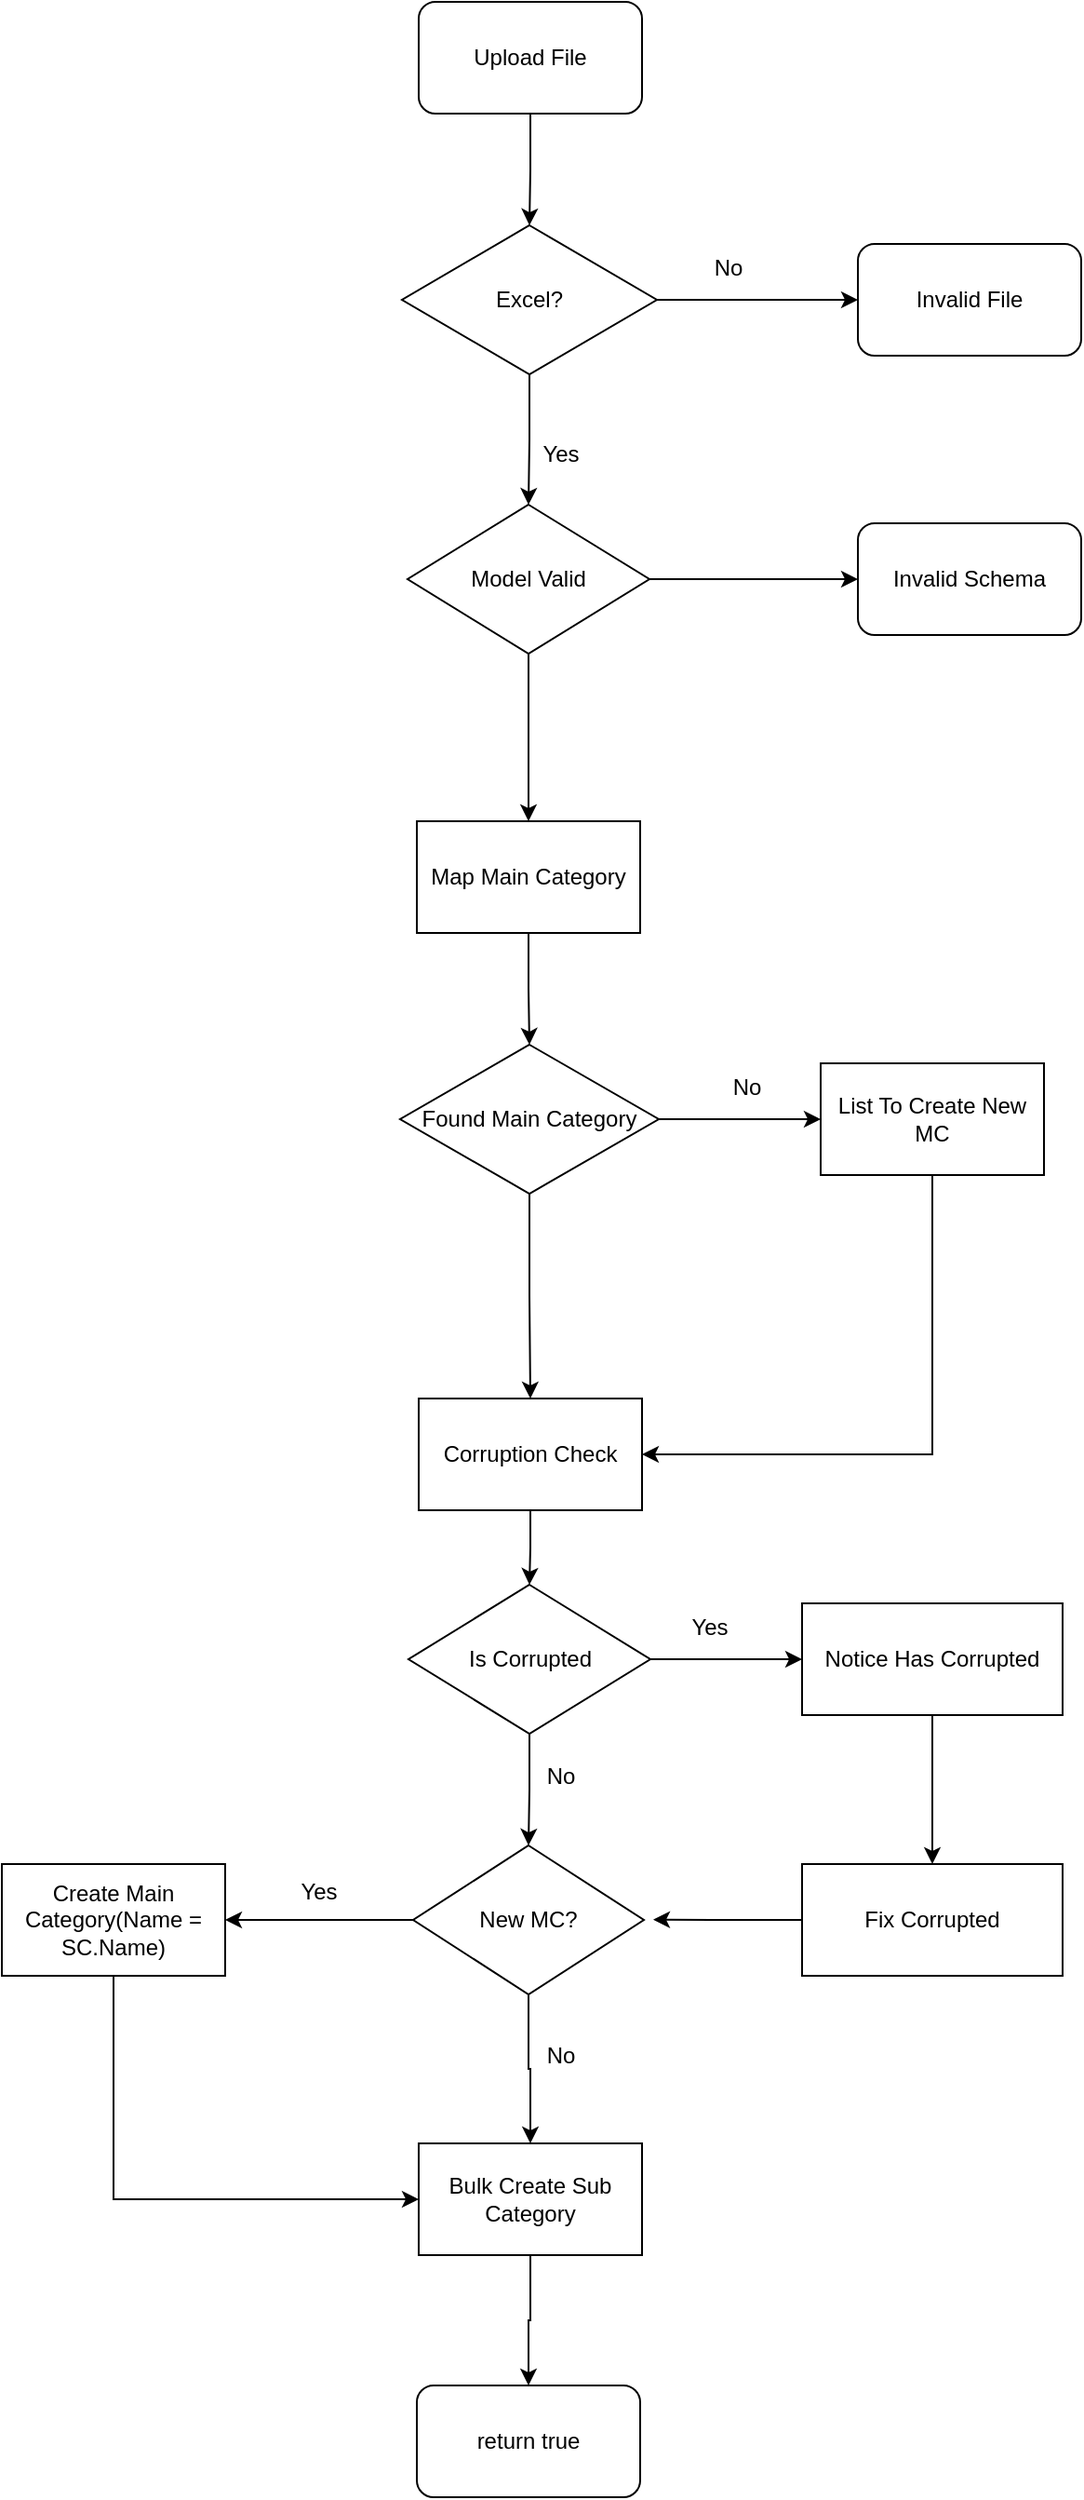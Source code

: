 <mxfile version="24.7.17">
  <diagram id="C5RBs43oDa-KdzZeNtuy" name="Page-1">
    <mxGraphModel dx="978" dy="566" grid="1" gridSize="10" guides="1" tooltips="1" connect="1" arrows="1" fold="1" page="1" pageScale="1" pageWidth="827" pageHeight="1169" math="0" shadow="0">
      <root>
        <mxCell id="WIyWlLk6GJQsqaUBKTNV-0" />
        <mxCell id="WIyWlLk6GJQsqaUBKTNV-1" parent="WIyWlLk6GJQsqaUBKTNV-0" />
        <mxCell id="NZDyrDz_bfBpwaj4sPDL-4" style="edgeStyle=orthogonalEdgeStyle;rounded=0;orthogonalLoop=1;jettySize=auto;html=1;exitX=0.5;exitY=1;exitDx=0;exitDy=0;entryX=0.5;entryY=0;entryDx=0;entryDy=0;" edge="1" parent="WIyWlLk6GJQsqaUBKTNV-1" source="NZDyrDz_bfBpwaj4sPDL-0" target="NZDyrDz_bfBpwaj4sPDL-1">
          <mxGeometry relative="1" as="geometry" />
        </mxCell>
        <mxCell id="NZDyrDz_bfBpwaj4sPDL-0" value="Upload File" style="rounded=1;whiteSpace=wrap;html=1;" vertex="1" parent="WIyWlLk6GJQsqaUBKTNV-1">
          <mxGeometry x="354" y="40" width="120" height="60" as="geometry" />
        </mxCell>
        <mxCell id="NZDyrDz_bfBpwaj4sPDL-3" style="edgeStyle=orthogonalEdgeStyle;rounded=0;orthogonalLoop=1;jettySize=auto;html=1;exitX=1;exitY=0.5;exitDx=0;exitDy=0;entryX=0;entryY=0.5;entryDx=0;entryDy=0;" edge="1" parent="WIyWlLk6GJQsqaUBKTNV-1" source="NZDyrDz_bfBpwaj4sPDL-1" target="NZDyrDz_bfBpwaj4sPDL-2">
          <mxGeometry relative="1" as="geometry" />
        </mxCell>
        <mxCell id="NZDyrDz_bfBpwaj4sPDL-7" style="edgeStyle=orthogonalEdgeStyle;rounded=0;orthogonalLoop=1;jettySize=auto;html=1;exitX=0.5;exitY=1;exitDx=0;exitDy=0;entryX=0.5;entryY=0;entryDx=0;entryDy=0;" edge="1" parent="WIyWlLk6GJQsqaUBKTNV-1" source="NZDyrDz_bfBpwaj4sPDL-1" target="NZDyrDz_bfBpwaj4sPDL-6">
          <mxGeometry relative="1" as="geometry" />
        </mxCell>
        <mxCell id="NZDyrDz_bfBpwaj4sPDL-1" value="Excel?" style="rhombus;whiteSpace=wrap;html=1;" vertex="1" parent="WIyWlLk6GJQsqaUBKTNV-1">
          <mxGeometry x="345" y="160" width="137" height="80" as="geometry" />
        </mxCell>
        <mxCell id="NZDyrDz_bfBpwaj4sPDL-2" value="Invalid File" style="rounded=1;whiteSpace=wrap;html=1;" vertex="1" parent="WIyWlLk6GJQsqaUBKTNV-1">
          <mxGeometry x="590" y="170" width="120" height="60" as="geometry" />
        </mxCell>
        <mxCell id="NZDyrDz_bfBpwaj4sPDL-5" value="No" style="text;html=1;align=center;verticalAlign=middle;resizable=0;points=[];autosize=1;strokeColor=none;fillColor=none;" vertex="1" parent="WIyWlLk6GJQsqaUBKTNV-1">
          <mxGeometry x="500" y="168" width="40" height="30" as="geometry" />
        </mxCell>
        <mxCell id="NZDyrDz_bfBpwaj4sPDL-10" style="edgeStyle=orthogonalEdgeStyle;rounded=0;orthogonalLoop=1;jettySize=auto;html=1;exitX=1;exitY=0.5;exitDx=0;exitDy=0;entryX=0;entryY=0.5;entryDx=0;entryDy=0;" edge="1" parent="WIyWlLk6GJQsqaUBKTNV-1" source="NZDyrDz_bfBpwaj4sPDL-6" target="NZDyrDz_bfBpwaj4sPDL-9">
          <mxGeometry relative="1" as="geometry" />
        </mxCell>
        <mxCell id="NZDyrDz_bfBpwaj4sPDL-12" style="edgeStyle=orthogonalEdgeStyle;rounded=0;orthogonalLoop=1;jettySize=auto;html=1;exitX=0.5;exitY=1;exitDx=0;exitDy=0;" edge="1" parent="WIyWlLk6GJQsqaUBKTNV-1" source="NZDyrDz_bfBpwaj4sPDL-6" target="NZDyrDz_bfBpwaj4sPDL-11">
          <mxGeometry relative="1" as="geometry" />
        </mxCell>
        <mxCell id="NZDyrDz_bfBpwaj4sPDL-6" value="Model Valid" style="rhombus;whiteSpace=wrap;html=1;" vertex="1" parent="WIyWlLk6GJQsqaUBKTNV-1">
          <mxGeometry x="348" y="310" width="130" height="80" as="geometry" />
        </mxCell>
        <mxCell id="NZDyrDz_bfBpwaj4sPDL-8" value="Yes" style="text;html=1;align=center;verticalAlign=middle;resizable=0;points=[];autosize=1;strokeColor=none;fillColor=none;" vertex="1" parent="WIyWlLk6GJQsqaUBKTNV-1">
          <mxGeometry x="410" y="268" width="40" height="30" as="geometry" />
        </mxCell>
        <mxCell id="NZDyrDz_bfBpwaj4sPDL-9" value="Invalid Schema" style="rounded=1;whiteSpace=wrap;html=1;" vertex="1" parent="WIyWlLk6GJQsqaUBKTNV-1">
          <mxGeometry x="590" y="320" width="120" height="60" as="geometry" />
        </mxCell>
        <mxCell id="NZDyrDz_bfBpwaj4sPDL-14" style="edgeStyle=orthogonalEdgeStyle;rounded=0;orthogonalLoop=1;jettySize=auto;html=1;exitX=0.5;exitY=1;exitDx=0;exitDy=0;" edge="1" parent="WIyWlLk6GJQsqaUBKTNV-1" source="NZDyrDz_bfBpwaj4sPDL-11" target="NZDyrDz_bfBpwaj4sPDL-13">
          <mxGeometry relative="1" as="geometry" />
        </mxCell>
        <mxCell id="NZDyrDz_bfBpwaj4sPDL-11" value="Map Main Category" style="rounded=0;whiteSpace=wrap;html=1;" vertex="1" parent="WIyWlLk6GJQsqaUBKTNV-1">
          <mxGeometry x="353" y="480" width="120" height="60" as="geometry" />
        </mxCell>
        <mxCell id="NZDyrDz_bfBpwaj4sPDL-16" style="edgeStyle=orthogonalEdgeStyle;rounded=0;orthogonalLoop=1;jettySize=auto;html=1;exitX=1;exitY=0.5;exitDx=0;exitDy=0;entryX=0;entryY=0.5;entryDx=0;entryDy=0;" edge="1" parent="WIyWlLk6GJQsqaUBKTNV-1" source="NZDyrDz_bfBpwaj4sPDL-13" target="NZDyrDz_bfBpwaj4sPDL-15">
          <mxGeometry relative="1" as="geometry" />
        </mxCell>
        <mxCell id="NZDyrDz_bfBpwaj4sPDL-20" style="edgeStyle=orthogonalEdgeStyle;rounded=0;orthogonalLoop=1;jettySize=auto;html=1;exitX=0.5;exitY=1;exitDx=0;exitDy=0;entryX=0.5;entryY=0;entryDx=0;entryDy=0;" edge="1" parent="WIyWlLk6GJQsqaUBKTNV-1" source="NZDyrDz_bfBpwaj4sPDL-13" target="NZDyrDz_bfBpwaj4sPDL-19">
          <mxGeometry relative="1" as="geometry" />
        </mxCell>
        <mxCell id="NZDyrDz_bfBpwaj4sPDL-13" value="Found Main Category" style="rhombus;whiteSpace=wrap;html=1;" vertex="1" parent="WIyWlLk6GJQsqaUBKTNV-1">
          <mxGeometry x="344" y="600" width="139" height="80" as="geometry" />
        </mxCell>
        <mxCell id="NZDyrDz_bfBpwaj4sPDL-22" style="edgeStyle=orthogonalEdgeStyle;rounded=0;orthogonalLoop=1;jettySize=auto;html=1;exitX=0.5;exitY=1;exitDx=0;exitDy=0;entryX=1;entryY=0.5;entryDx=0;entryDy=0;" edge="1" parent="WIyWlLk6GJQsqaUBKTNV-1" source="NZDyrDz_bfBpwaj4sPDL-15" target="NZDyrDz_bfBpwaj4sPDL-19">
          <mxGeometry relative="1" as="geometry" />
        </mxCell>
        <mxCell id="NZDyrDz_bfBpwaj4sPDL-15" value="List To Create New MC" style="rounded=0;whiteSpace=wrap;html=1;" vertex="1" parent="WIyWlLk6GJQsqaUBKTNV-1">
          <mxGeometry x="570" y="610" width="120" height="60" as="geometry" />
        </mxCell>
        <mxCell id="NZDyrDz_bfBpwaj4sPDL-17" value="No" style="text;html=1;align=center;verticalAlign=middle;resizable=0;points=[];autosize=1;strokeColor=none;fillColor=none;" vertex="1" parent="WIyWlLk6GJQsqaUBKTNV-1">
          <mxGeometry x="510" y="608" width="40" height="30" as="geometry" />
        </mxCell>
        <mxCell id="NZDyrDz_bfBpwaj4sPDL-23" style="edgeStyle=orthogonalEdgeStyle;rounded=0;orthogonalLoop=1;jettySize=auto;html=1;exitX=0.5;exitY=1;exitDx=0;exitDy=0;" edge="1" parent="WIyWlLk6GJQsqaUBKTNV-1" source="NZDyrDz_bfBpwaj4sPDL-19" target="NZDyrDz_bfBpwaj4sPDL-21">
          <mxGeometry relative="1" as="geometry" />
        </mxCell>
        <mxCell id="NZDyrDz_bfBpwaj4sPDL-19" value="Corruption Check" style="rounded=0;whiteSpace=wrap;html=1;" vertex="1" parent="WIyWlLk6GJQsqaUBKTNV-1">
          <mxGeometry x="354" y="790" width="120" height="60" as="geometry" />
        </mxCell>
        <mxCell id="NZDyrDz_bfBpwaj4sPDL-25" style="edgeStyle=orthogonalEdgeStyle;rounded=0;orthogonalLoop=1;jettySize=auto;html=1;exitX=1;exitY=0.5;exitDx=0;exitDy=0;" edge="1" parent="WIyWlLk6GJQsqaUBKTNV-1" source="NZDyrDz_bfBpwaj4sPDL-21" target="NZDyrDz_bfBpwaj4sPDL-24">
          <mxGeometry relative="1" as="geometry">
            <mxPoint x="540" y="929.862" as="targetPoint" />
          </mxGeometry>
        </mxCell>
        <mxCell id="NZDyrDz_bfBpwaj4sPDL-28" style="edgeStyle=orthogonalEdgeStyle;rounded=0;orthogonalLoop=1;jettySize=auto;html=1;exitX=0.5;exitY=1;exitDx=0;exitDy=0;entryX=0.5;entryY=0;entryDx=0;entryDy=0;" edge="1" parent="WIyWlLk6GJQsqaUBKTNV-1" source="NZDyrDz_bfBpwaj4sPDL-21" target="NZDyrDz_bfBpwaj4sPDL-27">
          <mxGeometry relative="1" as="geometry" />
        </mxCell>
        <mxCell id="NZDyrDz_bfBpwaj4sPDL-21" value="Is Corrupted" style="rhombus;whiteSpace=wrap;html=1;" vertex="1" parent="WIyWlLk6GJQsqaUBKTNV-1">
          <mxGeometry x="348.5" y="890" width="130" height="80" as="geometry" />
        </mxCell>
        <mxCell id="NZDyrDz_bfBpwaj4sPDL-32" style="edgeStyle=orthogonalEdgeStyle;rounded=0;orthogonalLoop=1;jettySize=auto;html=1;exitX=0.5;exitY=1;exitDx=0;exitDy=0;entryX=0.5;entryY=0;entryDx=0;entryDy=0;" edge="1" parent="WIyWlLk6GJQsqaUBKTNV-1" source="NZDyrDz_bfBpwaj4sPDL-24" target="NZDyrDz_bfBpwaj4sPDL-31">
          <mxGeometry relative="1" as="geometry" />
        </mxCell>
        <mxCell id="NZDyrDz_bfBpwaj4sPDL-24" value="Notice Has Corrupted" style="rounded=0;whiteSpace=wrap;html=1;" vertex="1" parent="WIyWlLk6GJQsqaUBKTNV-1">
          <mxGeometry x="560" y="900" width="140" height="60" as="geometry" />
        </mxCell>
        <mxCell id="NZDyrDz_bfBpwaj4sPDL-26" value="Yes" style="text;html=1;align=center;verticalAlign=middle;resizable=0;points=[];autosize=1;strokeColor=none;fillColor=none;" vertex="1" parent="WIyWlLk6GJQsqaUBKTNV-1">
          <mxGeometry x="490" y="898" width="40" height="30" as="geometry" />
        </mxCell>
        <mxCell id="NZDyrDz_bfBpwaj4sPDL-35" style="edgeStyle=orthogonalEdgeStyle;rounded=0;orthogonalLoop=1;jettySize=auto;html=1;exitX=0.5;exitY=1;exitDx=0;exitDy=0;entryX=0.5;entryY=0;entryDx=0;entryDy=0;" edge="1" parent="WIyWlLk6GJQsqaUBKTNV-1" source="NZDyrDz_bfBpwaj4sPDL-27" target="NZDyrDz_bfBpwaj4sPDL-34">
          <mxGeometry relative="1" as="geometry" />
        </mxCell>
        <mxCell id="NZDyrDz_bfBpwaj4sPDL-37" style="edgeStyle=orthogonalEdgeStyle;rounded=0;orthogonalLoop=1;jettySize=auto;html=1;exitX=0;exitY=0.5;exitDx=0;exitDy=0;" edge="1" parent="WIyWlLk6GJQsqaUBKTNV-1" source="NZDyrDz_bfBpwaj4sPDL-27" target="NZDyrDz_bfBpwaj4sPDL-36">
          <mxGeometry relative="1" as="geometry" />
        </mxCell>
        <mxCell id="NZDyrDz_bfBpwaj4sPDL-27" value="New MC?" style="rhombus;whiteSpace=wrap;html=1;" vertex="1" parent="WIyWlLk6GJQsqaUBKTNV-1">
          <mxGeometry x="351" y="1030" width="124" height="80" as="geometry" />
        </mxCell>
        <mxCell id="NZDyrDz_bfBpwaj4sPDL-29" value="No" style="text;html=1;align=center;verticalAlign=middle;resizable=0;points=[];autosize=1;strokeColor=none;fillColor=none;" vertex="1" parent="WIyWlLk6GJQsqaUBKTNV-1">
          <mxGeometry x="410" y="978" width="40" height="30" as="geometry" />
        </mxCell>
        <mxCell id="NZDyrDz_bfBpwaj4sPDL-33" style="edgeStyle=orthogonalEdgeStyle;rounded=0;orthogonalLoop=1;jettySize=auto;html=1;exitX=0;exitY=0.5;exitDx=0;exitDy=0;" edge="1" parent="WIyWlLk6GJQsqaUBKTNV-1" source="NZDyrDz_bfBpwaj4sPDL-31">
          <mxGeometry relative="1" as="geometry">
            <mxPoint x="480" y="1069.862" as="targetPoint" />
          </mxGeometry>
        </mxCell>
        <mxCell id="NZDyrDz_bfBpwaj4sPDL-31" value="Fix Corrupted" style="rounded=0;whiteSpace=wrap;html=1;" vertex="1" parent="WIyWlLk6GJQsqaUBKTNV-1">
          <mxGeometry x="560" y="1040" width="140" height="60" as="geometry" />
        </mxCell>
        <mxCell id="NZDyrDz_bfBpwaj4sPDL-42" style="edgeStyle=orthogonalEdgeStyle;rounded=0;orthogonalLoop=1;jettySize=auto;html=1;exitX=0.5;exitY=1;exitDx=0;exitDy=0;entryX=0.5;entryY=0;entryDx=0;entryDy=0;" edge="1" parent="WIyWlLk6GJQsqaUBKTNV-1" source="NZDyrDz_bfBpwaj4sPDL-34" target="NZDyrDz_bfBpwaj4sPDL-41">
          <mxGeometry relative="1" as="geometry" />
        </mxCell>
        <mxCell id="NZDyrDz_bfBpwaj4sPDL-34" value="Bulk Create Sub Category" style="rounded=0;whiteSpace=wrap;html=1;" vertex="1" parent="WIyWlLk6GJQsqaUBKTNV-1">
          <mxGeometry x="354" y="1190" width="120" height="60" as="geometry" />
        </mxCell>
        <mxCell id="NZDyrDz_bfBpwaj4sPDL-40" style="edgeStyle=orthogonalEdgeStyle;rounded=0;orthogonalLoop=1;jettySize=auto;html=1;exitX=0.5;exitY=1;exitDx=0;exitDy=0;entryX=0;entryY=0.5;entryDx=0;entryDy=0;" edge="1" parent="WIyWlLk6GJQsqaUBKTNV-1" source="NZDyrDz_bfBpwaj4sPDL-36" target="NZDyrDz_bfBpwaj4sPDL-34">
          <mxGeometry relative="1" as="geometry" />
        </mxCell>
        <mxCell id="NZDyrDz_bfBpwaj4sPDL-36" value="Create Main Category(Name = SC.Name)" style="rounded=0;whiteSpace=wrap;html=1;" vertex="1" parent="WIyWlLk6GJQsqaUBKTNV-1">
          <mxGeometry x="130" y="1040" width="120" height="60" as="geometry" />
        </mxCell>
        <mxCell id="NZDyrDz_bfBpwaj4sPDL-38" value="No" style="text;html=1;align=center;verticalAlign=middle;resizable=0;points=[];autosize=1;strokeColor=none;fillColor=none;" vertex="1" parent="WIyWlLk6GJQsqaUBKTNV-1">
          <mxGeometry x="410" y="1128" width="40" height="30" as="geometry" />
        </mxCell>
        <mxCell id="NZDyrDz_bfBpwaj4sPDL-39" value="Yes" style="text;html=1;align=center;verticalAlign=middle;resizable=0;points=[];autosize=1;strokeColor=none;fillColor=none;" vertex="1" parent="WIyWlLk6GJQsqaUBKTNV-1">
          <mxGeometry x="280" y="1040" width="40" height="30" as="geometry" />
        </mxCell>
        <mxCell id="NZDyrDz_bfBpwaj4sPDL-41" value="return true" style="rounded=1;whiteSpace=wrap;html=1;" vertex="1" parent="WIyWlLk6GJQsqaUBKTNV-1">
          <mxGeometry x="353" y="1320" width="120" height="60" as="geometry" />
        </mxCell>
      </root>
    </mxGraphModel>
  </diagram>
</mxfile>
